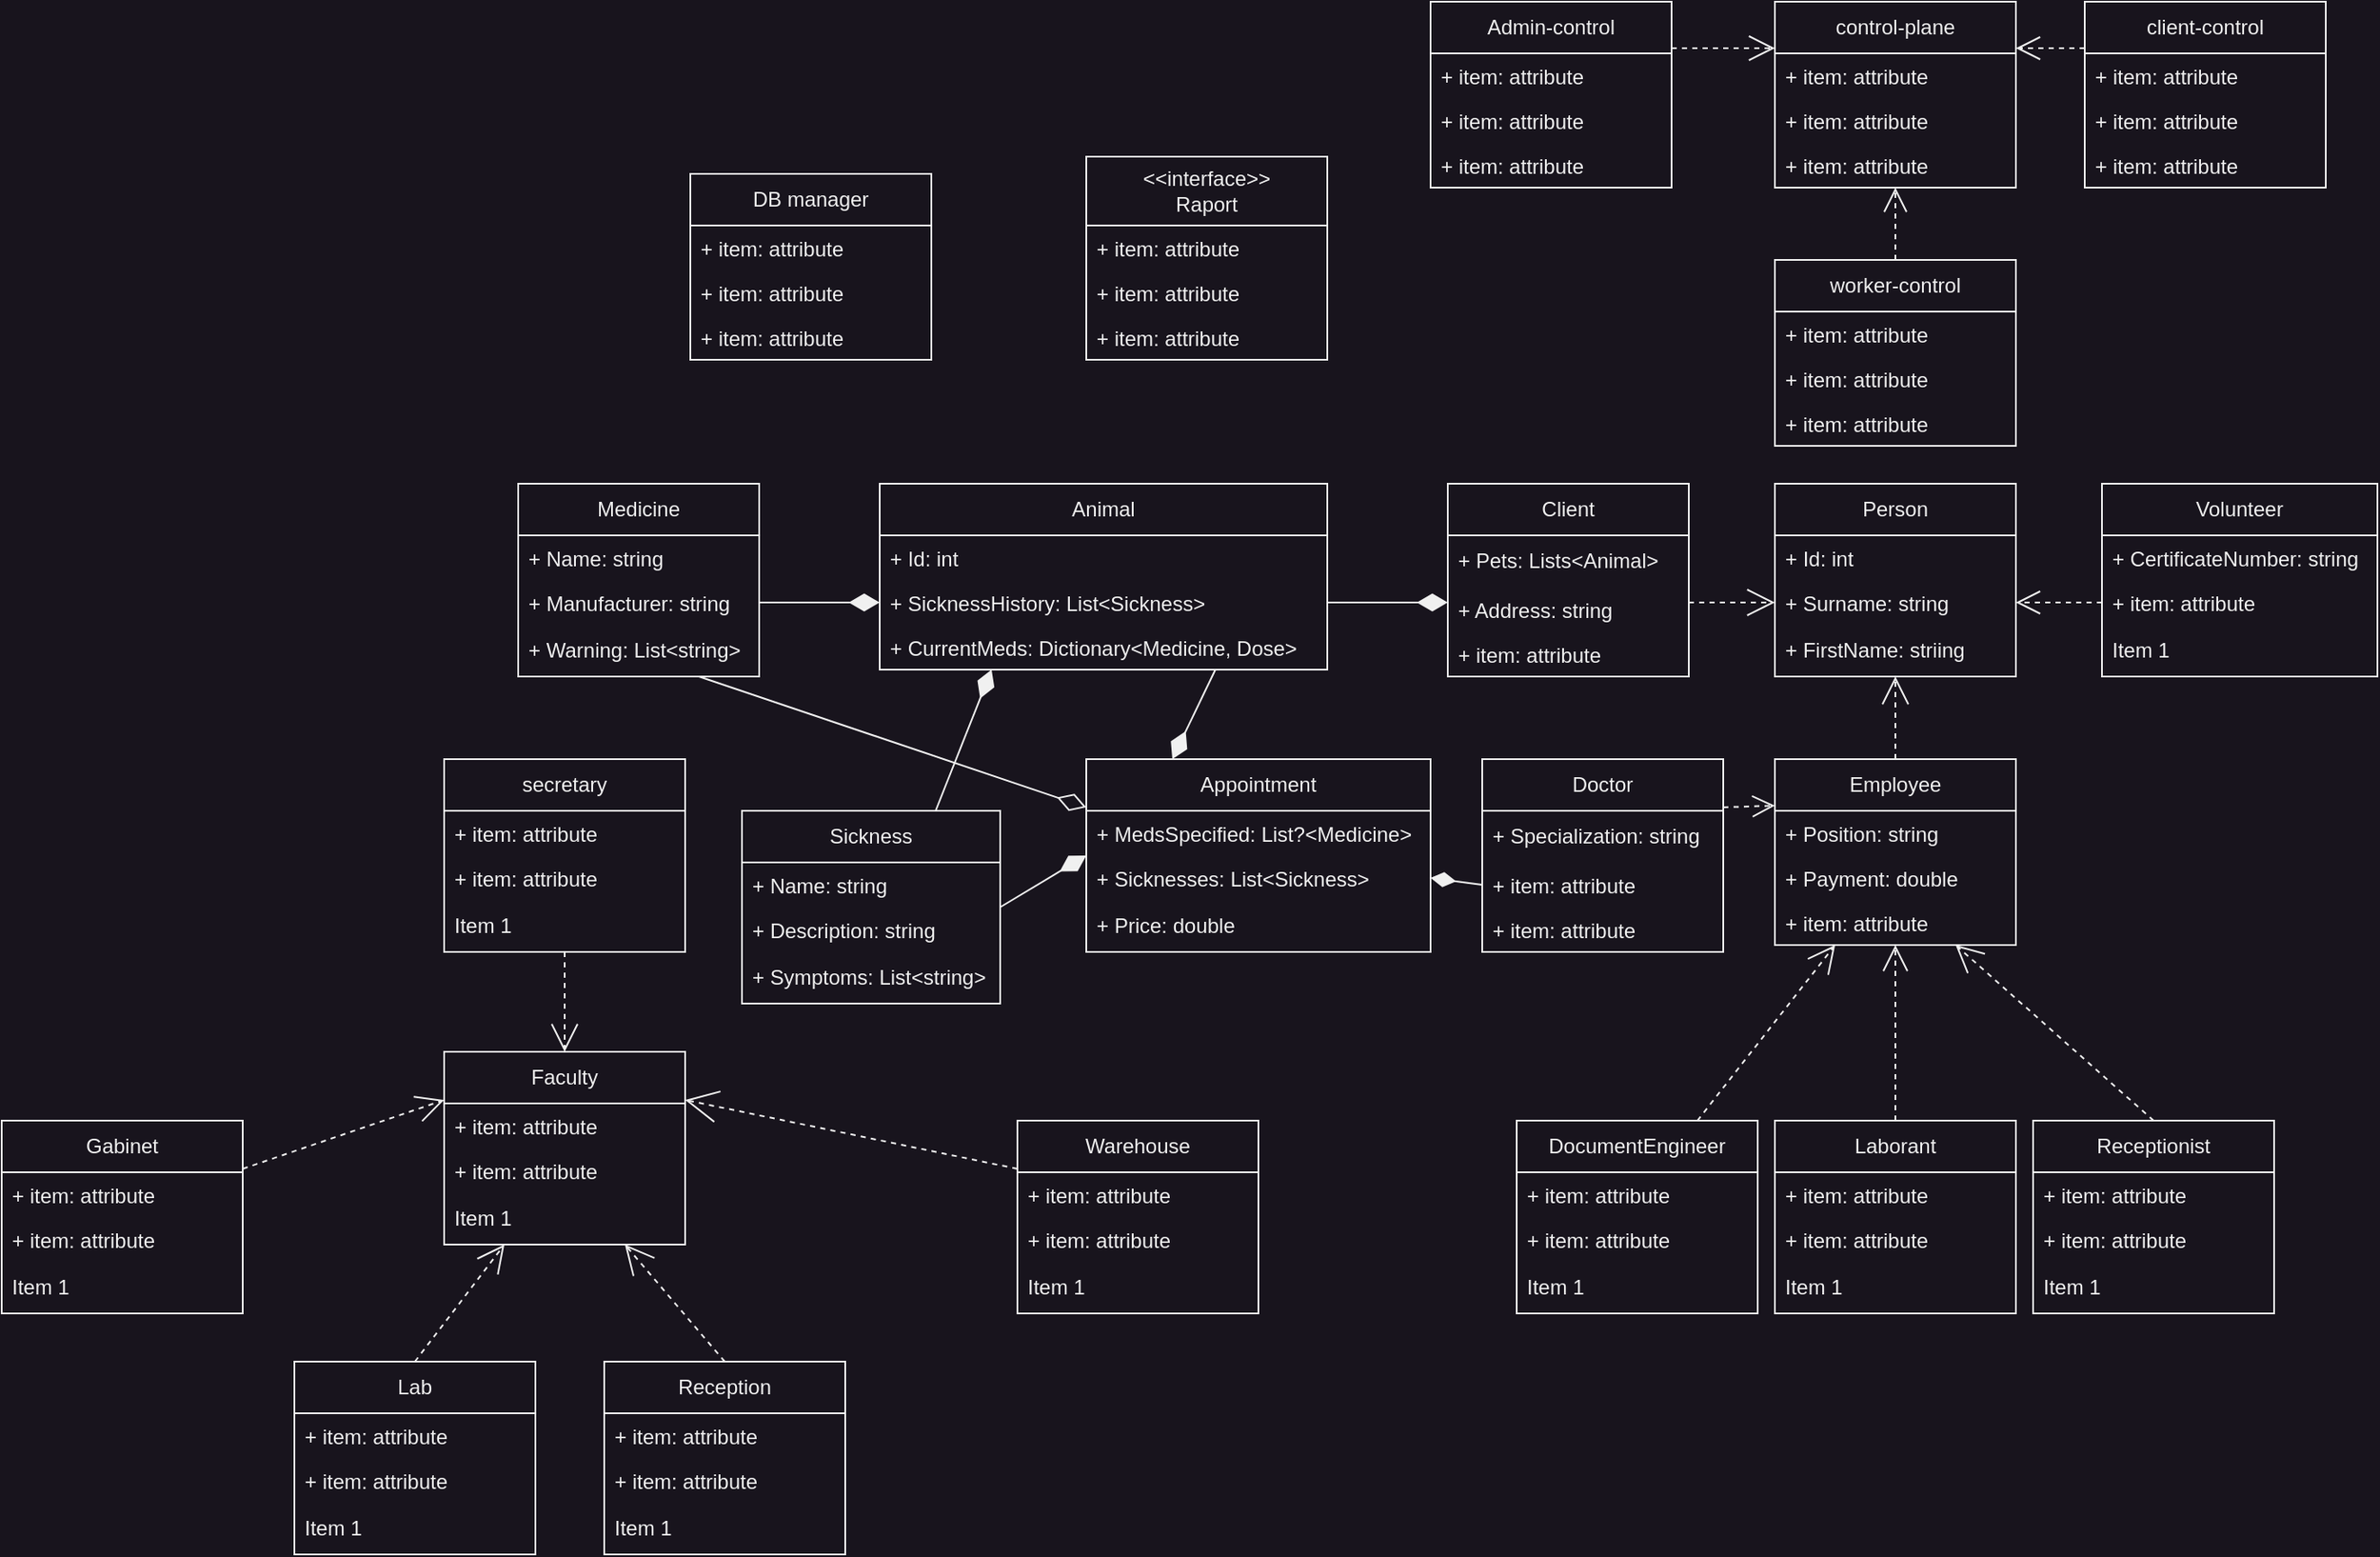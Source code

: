 <mxfile>
    <diagram id="9ccn3wuyRS-646QnJEHr" name="Page-1">
        <mxGraphModel dx="2564" dy="2300" grid="1" gridSize="10" guides="1" tooltips="1" connect="1" arrows="1" fold="1" page="1" pageScale="1" pageWidth="827" pageHeight="1169" background="#18141D" math="0" shadow="0">
            <root>
                <mxCell id="0"/>
                <mxCell id="1" parent="0"/>
                <mxCell id="3" value="Person" style="swimlane;fontStyle=0;childLayout=stackLayout;horizontal=1;startSize=30;horizontalStack=0;resizeParent=1;resizeParentMax=0;resizeLast=0;collapsible=1;marginBottom=0;whiteSpace=wrap;html=1;fillColor=#18141D;strokeColor=#F0F0F0;fontColor=#F0F0F0;labelBackgroundColor=none;" parent="1" vertex="1">
                    <mxGeometry x="290" y="-120" width="140" height="112" as="geometry"/>
                </mxCell>
                <mxCell id="180" value="+ Id: int" style="text;strokeColor=none;fillColor=none;align=left;verticalAlign=top;spacingLeft=4;spacingRight=4;overflow=hidden;rotatable=0;points=[[0,0.5],[1,0.5]];portConstraint=eastwest;labelBackgroundColor=none;fontColor=#F0F0F0;" parent="3" vertex="1">
                    <mxGeometry y="30" width="140" height="26" as="geometry"/>
                </mxCell>
                <mxCell id="181" value="+ Surname: string" style="text;strokeColor=none;fillColor=none;align=left;verticalAlign=top;spacingLeft=4;spacingRight=4;overflow=hidden;rotatable=0;points=[[0,0.5],[1,0.5]];portConstraint=eastwest;fontColor=#F0F0F0;labelBackgroundColor=none;" parent="3" vertex="1">
                    <mxGeometry y="56" width="140" height="26" as="geometry"/>
                </mxCell>
                <mxCell id="4" value="+ FirstName: striing" style="text;strokeColor=none;fillColor=none;align=left;verticalAlign=middle;spacingLeft=4;spacingRight=4;overflow=hidden;points=[[0,0.5],[1,0.5]];portConstraint=eastwest;rotatable=0;whiteSpace=wrap;html=1;fontColor=#F0F0F0;labelBackgroundColor=none;" parent="3" vertex="1">
                    <mxGeometry y="82" width="140" height="30" as="geometry"/>
                </mxCell>
                <mxCell id="7" value="Client" style="swimlane;fontStyle=0;childLayout=stackLayout;horizontal=1;startSize=30;horizontalStack=0;resizeParent=1;resizeParentMax=0;resizeLast=0;collapsible=1;marginBottom=0;whiteSpace=wrap;html=1;fillColor=#18141D;strokeColor=#F0F0F0;fontColor=#F0F0F0;labelBackgroundColor=none;" parent="1" vertex="1">
                    <mxGeometry x="100" y="-120" width="140" height="112" as="geometry"/>
                </mxCell>
                <mxCell id="8" value="+ Pets: Lists&amp;lt;Animal&amp;gt;" style="text;strokeColor=none;fillColor=none;align=left;verticalAlign=middle;spacingLeft=4;spacingRight=4;overflow=hidden;points=[[0,0.5],[1,0.5]];portConstraint=eastwest;rotatable=0;whiteSpace=wrap;html=1;fontColor=#F0F0F0;labelBackgroundColor=none;" parent="7" vertex="1">
                    <mxGeometry y="30" width="140" height="30" as="geometry"/>
                </mxCell>
                <mxCell id="129" value="+ Address: string" style="text;strokeColor=none;fillColor=none;align=left;verticalAlign=top;spacingLeft=4;spacingRight=4;overflow=hidden;rotatable=0;points=[[0,0.5],[1,0.5]];portConstraint=eastwest;fontColor=#F0F0F0;labelBackgroundColor=none;" parent="7" vertex="1">
                    <mxGeometry y="60" width="140" height="26" as="geometry"/>
                </mxCell>
                <mxCell id="185" value="+ item: attribute" style="text;strokeColor=none;fillColor=none;align=left;verticalAlign=top;spacingLeft=4;spacingRight=4;overflow=hidden;rotatable=0;points=[[0,0.5],[1,0.5]];portConstraint=eastwest;labelBackgroundColor=none;fontColor=#F0F0F0;" vertex="1" parent="7">
                    <mxGeometry y="86" width="140" height="26" as="geometry"/>
                </mxCell>
                <mxCell id="11" value="" style="endArrow=open;html=1;exitX=1;exitY=0.5;exitDx=0;exitDy=0;endFill=0;dashed=1;entryX=0;entryY=0.5;entryDx=0;entryDy=0;fillColor=#18141D;strokeColor=#F0F0F0;fontColor=#F0F0F0;labelBackgroundColor=none;endSize=14;" parent="1" target="181" edge="1">
                    <mxGeometry width="50" height="50" relative="1" as="geometry">
                        <mxPoint x="240" y="-51" as="sourcePoint"/>
                        <mxPoint x="290" y="100" as="targetPoint"/>
                    </mxGeometry>
                </mxCell>
                <mxCell id="12" value="Employee" style="swimlane;fontStyle=0;childLayout=stackLayout;horizontal=1;startSize=30;horizontalStack=0;resizeParent=1;resizeParentMax=0;resizeLast=0;collapsible=1;marginBottom=0;whiteSpace=wrap;html=1;fillColor=#18141D;strokeColor=#F0F0F0;fontColor=#F0F0F0;labelBackgroundColor=none;" parent="1" vertex="1">
                    <mxGeometry x="290" y="40" width="140" height="108" as="geometry"/>
                </mxCell>
                <mxCell id="133" value="+ Position: string" style="text;strokeColor=none;fillColor=none;align=left;verticalAlign=top;spacingLeft=4;spacingRight=4;overflow=hidden;rotatable=0;points=[[0,0.5],[1,0.5]];portConstraint=eastwest;fontColor=#F0F0F0;labelBackgroundColor=none;" parent="12" vertex="1">
                    <mxGeometry y="30" width="140" height="26" as="geometry"/>
                </mxCell>
                <mxCell id="134" value="+ Payment: double" style="text;strokeColor=none;fillColor=none;align=left;verticalAlign=top;spacingLeft=4;spacingRight=4;overflow=hidden;rotatable=0;points=[[0,0.5],[1,0.5]];portConstraint=eastwest;fontColor=#F0F0F0;labelBackgroundColor=none;" parent="12" vertex="1">
                    <mxGeometry y="56" width="140" height="26" as="geometry"/>
                </mxCell>
                <mxCell id="186" value="+ item: attribute" style="text;strokeColor=none;fillColor=none;align=left;verticalAlign=top;spacingLeft=4;spacingRight=4;overflow=hidden;rotatable=0;points=[[0,0.5],[1,0.5]];portConstraint=eastwest;labelBackgroundColor=none;fontColor=#F0F0F0;" vertex="1" parent="12">
                    <mxGeometry y="82" width="140" height="26" as="geometry"/>
                </mxCell>
                <mxCell id="16" value="" style="endArrow=open;html=1;exitX=0.5;exitY=0;exitDx=0;exitDy=0;endFill=0;dashed=1;entryX=0.5;entryY=1;entryDx=0;entryDy=0;fillColor=#18141D;strokeColor=#F0F0F0;fontColor=#F0F0F0;labelBackgroundColor=none;endSize=14;" parent="1" source="12" target="3" edge="1">
                    <mxGeometry width="50" height="50" relative="1" as="geometry">
                        <mxPoint x="300.0" y="240" as="sourcePoint"/>
                        <mxPoint x="300.7" y="122.52" as="targetPoint"/>
                    </mxGeometry>
                </mxCell>
                <mxCell id="17" value="Volunteer" style="swimlane;fontStyle=0;childLayout=stackLayout;horizontal=1;startSize=30;horizontalStack=0;resizeParent=1;resizeParentMax=0;resizeLast=0;collapsible=1;marginBottom=0;whiteSpace=wrap;html=1;fillColor=#18141D;strokeColor=#F0F0F0;fontColor=#F0F0F0;labelBackgroundColor=none;" parent="1" vertex="1">
                    <mxGeometry x="480" y="-120" width="160" height="112" as="geometry"/>
                </mxCell>
                <mxCell id="132" value="+ CertificateNumber: string" style="text;strokeColor=none;fillColor=none;align=left;verticalAlign=top;spacingLeft=4;spacingRight=4;overflow=hidden;rotatable=0;points=[[0,0.5],[1,0.5]];portConstraint=eastwest;fontColor=#F0F0F0;labelBackgroundColor=none;" parent="17" vertex="1">
                    <mxGeometry y="30" width="160" height="26" as="geometry"/>
                </mxCell>
                <mxCell id="131" value="+ item: attribute" style="text;strokeColor=none;fillColor=none;align=left;verticalAlign=top;spacingLeft=4;spacingRight=4;overflow=hidden;rotatable=0;points=[[0,0.5],[1,0.5]];portConstraint=eastwest;fontColor=#F0F0F0;labelBackgroundColor=none;" parent="17" vertex="1">
                    <mxGeometry y="56" width="160" height="26" as="geometry"/>
                </mxCell>
                <mxCell id="18" value="Item 1" style="text;strokeColor=none;fillColor=none;align=left;verticalAlign=middle;spacingLeft=4;spacingRight=4;overflow=hidden;points=[[0,0.5],[1,0.5]];portConstraint=eastwest;rotatable=0;whiteSpace=wrap;html=1;fontColor=#F0F0F0;labelBackgroundColor=none;" parent="17" vertex="1">
                    <mxGeometry y="82" width="160" height="30" as="geometry"/>
                </mxCell>
                <mxCell id="21" value="" style="endArrow=open;html=1;exitX=0;exitY=0.5;exitDx=0;exitDy=0;endFill=0;dashed=1;entryX=1;entryY=0.5;entryDx=0;entryDy=0;fillColor=#18141D;strokeColor=#F0F0F0;fontColor=#F0F0F0;labelBackgroundColor=none;endSize=12;" parent="1" source="131" target="181" edge="1">
                    <mxGeometry width="50" height="50" relative="1" as="geometry">
                        <mxPoint x="520" y="240" as="sourcePoint"/>
                        <mxPoint x="434.66" y="122.52" as="targetPoint"/>
                    </mxGeometry>
                </mxCell>
                <mxCell id="26" style="edgeStyle=none;html=1;exitX=1;exitY=0.25;exitDx=0;exitDy=0;entryX=0;entryY=0.25;entryDx=0;entryDy=0;dashed=1;endArrow=open;endFill=0;fillColor=#18141D;strokeColor=#F0F0F0;fontColor=#F0F0F0;labelBackgroundColor=none;endSize=11;" parent="1" source="22" target="12" edge="1">
                    <mxGeometry relative="1" as="geometry"/>
                </mxCell>
                <mxCell id="22" value="Doctor" style="swimlane;fontStyle=0;childLayout=stackLayout;horizontal=1;startSize=30;horizontalStack=0;resizeParent=1;resizeParentMax=0;resizeLast=0;collapsible=1;marginBottom=0;whiteSpace=wrap;html=1;fillColor=#18141D;strokeColor=#F0F0F0;fontColor=#F0F0F0;labelBackgroundColor=none;" parent="1" vertex="1">
                    <mxGeometry x="120" y="40" width="140" height="112" as="geometry"/>
                </mxCell>
                <mxCell id="23" value="+ Specialization: string" style="text;strokeColor=none;fillColor=none;align=left;verticalAlign=middle;spacingLeft=4;spacingRight=4;overflow=hidden;points=[[0,0.5],[1,0.5]];portConstraint=eastwest;rotatable=0;whiteSpace=wrap;html=1;fontColor=#F0F0F0;labelBackgroundColor=none;" parent="22" vertex="1">
                    <mxGeometry y="30" width="140" height="30" as="geometry"/>
                </mxCell>
                <mxCell id="141" value="+ item: attribute" style="text;strokeColor=none;fillColor=none;align=left;verticalAlign=top;spacingLeft=4;spacingRight=4;overflow=hidden;rotatable=0;points=[[0,0.5],[1,0.5]];portConstraint=eastwest;fontColor=#F0F0F0;labelBackgroundColor=none;" parent="22" vertex="1">
                    <mxGeometry y="60" width="140" height="26" as="geometry"/>
                </mxCell>
                <mxCell id="142" value="+ item: attribute" style="text;strokeColor=none;fillColor=none;align=left;verticalAlign=top;spacingLeft=4;spacingRight=4;overflow=hidden;rotatable=0;points=[[0,0.5],[1,0.5]];portConstraint=eastwest;fontColor=#F0F0F0;labelBackgroundColor=none;" parent="22" vertex="1">
                    <mxGeometry y="86" width="140" height="26" as="geometry"/>
                </mxCell>
                <mxCell id="31" style="edgeStyle=none;html=1;exitX=0.75;exitY=0;exitDx=0;exitDy=0;dashed=1;endArrow=open;endFill=0;entryX=0.25;entryY=1;entryDx=0;entryDy=0;fillColor=#18141D;strokeColor=#F0F0F0;fontColor=#F0F0F0;labelBackgroundColor=none;endSize=14;" parent="1" source="27" target="12" edge="1">
                    <mxGeometry relative="1" as="geometry">
                        <mxPoint x="320" y="120" as="targetPoint"/>
                    </mxGeometry>
                </mxCell>
                <mxCell id="27" value="DocumentEngineer" style="swimlane;fontStyle=0;childLayout=stackLayout;horizontal=1;startSize=30;horizontalStack=0;resizeParent=1;resizeParentMax=0;resizeLast=0;collapsible=1;marginBottom=0;whiteSpace=wrap;html=1;fillColor=#18141D;strokeColor=#F0F0F0;fontColor=#F0F0F0;labelBackgroundColor=none;" parent="1" vertex="1">
                    <mxGeometry x="140" y="250" width="140" height="112" as="geometry"/>
                </mxCell>
                <mxCell id="139" value="+ item: attribute" style="text;strokeColor=none;fillColor=none;align=left;verticalAlign=top;spacingLeft=4;spacingRight=4;overflow=hidden;rotatable=0;points=[[0,0.5],[1,0.5]];portConstraint=eastwest;fontColor=#F0F0F0;labelBackgroundColor=none;" parent="27" vertex="1">
                    <mxGeometry y="30" width="140" height="26" as="geometry"/>
                </mxCell>
                <mxCell id="140" value="+ item: attribute" style="text;strokeColor=none;fillColor=none;align=left;verticalAlign=top;spacingLeft=4;spacingRight=4;overflow=hidden;rotatable=0;points=[[0,0.5],[1,0.5]];portConstraint=eastwest;fontColor=#F0F0F0;labelBackgroundColor=none;" parent="27" vertex="1">
                    <mxGeometry y="56" width="140" height="26" as="geometry"/>
                </mxCell>
                <mxCell id="28" value="Item 1" style="text;strokeColor=none;fillColor=none;align=left;verticalAlign=middle;spacingLeft=4;spacingRight=4;overflow=hidden;points=[[0,0.5],[1,0.5]];portConstraint=eastwest;rotatable=0;whiteSpace=wrap;html=1;fontColor=#F0F0F0;labelBackgroundColor=none;" parent="27" vertex="1">
                    <mxGeometry y="82" width="140" height="30" as="geometry"/>
                </mxCell>
                <mxCell id="36" style="edgeStyle=none;html=1;exitX=0.5;exitY=0;exitDx=0;exitDy=0;entryX=0.75;entryY=1;entryDx=0;entryDy=0;dashed=1;endArrow=open;endFill=0;fillColor=#18141D;strokeColor=#F0F0F0;fontColor=#F0F0F0;labelBackgroundColor=none;endSize=14;" parent="1" source="32" target="12" edge="1">
                    <mxGeometry relative="1" as="geometry"/>
                </mxCell>
                <mxCell id="32" value="Receptionist" style="swimlane;fontStyle=0;childLayout=stackLayout;horizontal=1;startSize=30;horizontalStack=0;resizeParent=1;resizeParentMax=0;resizeLast=0;collapsible=1;marginBottom=0;whiteSpace=wrap;html=1;fillColor=#18141D;strokeColor=#F0F0F0;fontColor=#F0F0F0;labelBackgroundColor=none;" parent="1" vertex="1">
                    <mxGeometry x="440" y="250" width="140" height="112" as="geometry"/>
                </mxCell>
                <mxCell id="135" value="+ item: attribute" style="text;strokeColor=none;fillColor=none;align=left;verticalAlign=top;spacingLeft=4;spacingRight=4;overflow=hidden;rotatable=0;points=[[0,0.5],[1,0.5]];portConstraint=eastwest;fontColor=#F0F0F0;labelBackgroundColor=none;" parent="32" vertex="1">
                    <mxGeometry y="30" width="140" height="26" as="geometry"/>
                </mxCell>
                <mxCell id="136" value="+ item: attribute" style="text;strokeColor=none;fillColor=none;align=left;verticalAlign=top;spacingLeft=4;spacingRight=4;overflow=hidden;rotatable=0;points=[[0,0.5],[1,0.5]];portConstraint=eastwest;fontColor=#F0F0F0;labelBackgroundColor=none;" parent="32" vertex="1">
                    <mxGeometry y="56" width="140" height="26" as="geometry"/>
                </mxCell>
                <mxCell id="33" value="Item 1" style="text;strokeColor=none;fillColor=none;align=left;verticalAlign=middle;spacingLeft=4;spacingRight=4;overflow=hidden;points=[[0,0.5],[1,0.5]];portConstraint=eastwest;rotatable=0;whiteSpace=wrap;html=1;fontColor=#F0F0F0;labelBackgroundColor=none;" parent="32" vertex="1">
                    <mxGeometry y="82" width="140" height="30" as="geometry"/>
                </mxCell>
                <mxCell id="37" value="Laborant" style="swimlane;fontStyle=0;childLayout=stackLayout;horizontal=1;startSize=30;horizontalStack=0;resizeParent=1;resizeParentMax=0;resizeLast=0;collapsible=1;marginBottom=0;whiteSpace=wrap;html=1;fillColor=#18141D;strokeColor=#F0F0F0;fontColor=#F0F0F0;labelBackgroundColor=none;" parent="1" vertex="1">
                    <mxGeometry x="290" y="250" width="140" height="112" as="geometry"/>
                </mxCell>
                <mxCell id="137" value="+ item: attribute" style="text;strokeColor=none;fillColor=none;align=left;verticalAlign=top;spacingLeft=4;spacingRight=4;overflow=hidden;rotatable=0;points=[[0,0.5],[1,0.5]];portConstraint=eastwest;fontColor=#F0F0F0;labelBackgroundColor=none;" parent="37" vertex="1">
                    <mxGeometry y="30" width="140" height="26" as="geometry"/>
                </mxCell>
                <mxCell id="138" value="+ item: attribute" style="text;strokeColor=none;fillColor=none;align=left;verticalAlign=top;spacingLeft=4;spacingRight=4;overflow=hidden;rotatable=0;points=[[0,0.5],[1,0.5]];portConstraint=eastwest;fontColor=#F0F0F0;labelBackgroundColor=none;" parent="37" vertex="1">
                    <mxGeometry y="56" width="140" height="26" as="geometry"/>
                </mxCell>
                <mxCell id="38" value="Item 1" style="text;strokeColor=none;fillColor=none;align=left;verticalAlign=middle;spacingLeft=4;spacingRight=4;overflow=hidden;points=[[0,0.5],[1,0.5]];portConstraint=eastwest;rotatable=0;whiteSpace=wrap;html=1;fontColor=#F0F0F0;labelBackgroundColor=none;" parent="37" vertex="1">
                    <mxGeometry y="82" width="140" height="30" as="geometry"/>
                </mxCell>
                <mxCell id="42" value="Faculty" style="swimlane;fontStyle=0;childLayout=stackLayout;horizontal=1;startSize=30;horizontalStack=0;resizeParent=1;resizeParentMax=0;resizeLast=0;collapsible=1;marginBottom=0;whiteSpace=wrap;html=1;fillColor=#18141D;strokeColor=#F0F0F0;fontColor=#F0F0F0;labelBackgroundColor=none;" parent="1" vertex="1">
                    <mxGeometry x="-483" y="210" width="140" height="112" as="geometry"/>
                </mxCell>
                <mxCell id="152" value="+ item: attribute" style="text;strokeColor=none;fillColor=none;align=left;verticalAlign=top;spacingLeft=4;spacingRight=4;overflow=hidden;rotatable=0;points=[[0,0.5],[1,0.5]];portConstraint=eastwest;fontColor=#F0F0F0;labelBackgroundColor=none;" parent="42" vertex="1">
                    <mxGeometry y="30" width="140" height="26" as="geometry"/>
                </mxCell>
                <mxCell id="151" value="+ item: attribute" style="text;strokeColor=none;fillColor=none;align=left;verticalAlign=top;spacingLeft=4;spacingRight=4;overflow=hidden;rotatable=0;points=[[0,0.5],[1,0.5]];portConstraint=eastwest;fontColor=#F0F0F0;labelBackgroundColor=none;" parent="42" vertex="1">
                    <mxGeometry y="56" width="140" height="26" as="geometry"/>
                </mxCell>
                <mxCell id="43" value="Item 1" style="text;strokeColor=none;fillColor=none;align=left;verticalAlign=middle;spacingLeft=4;spacingRight=4;overflow=hidden;points=[[0,0.5],[1,0.5]];portConstraint=eastwest;rotatable=0;whiteSpace=wrap;html=1;fontColor=#F0F0F0;labelBackgroundColor=none;" parent="42" vertex="1">
                    <mxGeometry y="82" width="140" height="30" as="geometry"/>
                </mxCell>
                <mxCell id="50" style="edgeStyle=none;html=1;dashed=1;endArrow=open;endFill=0;exitX=0.5;exitY=1;exitDx=0;exitDy=0;fillColor=#18141D;strokeColor=#F0F0F0;fontColor=#F0F0F0;labelBackgroundColor=none;endSize=14;entryX=0.5;entryY=0;entryDx=0;entryDy=0;" parent="1" source="46" target="42" edge="1">
                    <mxGeometry relative="1" as="geometry">
                        <mxPoint x="-440" y="180" as="sourcePoint"/>
                        <mxPoint x="-500" y="190" as="targetPoint"/>
                    </mxGeometry>
                </mxCell>
                <mxCell id="46" value="secretary" style="swimlane;fontStyle=0;childLayout=stackLayout;horizontal=1;startSize=30;horizontalStack=0;resizeParent=1;resizeParentMax=0;resizeLast=0;collapsible=1;marginBottom=0;whiteSpace=wrap;html=1;fillColor=#18141D;strokeColor=#F0F0F0;fontColor=#F0F0F0;labelBackgroundColor=none;" parent="1" vertex="1">
                    <mxGeometry x="-483" y="40" width="140" height="112" as="geometry"/>
                </mxCell>
                <mxCell id="149" value="+ item: attribute" style="text;strokeColor=none;fillColor=none;align=left;verticalAlign=top;spacingLeft=4;spacingRight=4;overflow=hidden;rotatable=0;points=[[0,0.5],[1,0.5]];portConstraint=eastwest;fontColor=#F0F0F0;labelBackgroundColor=none;" parent="46" vertex="1">
                    <mxGeometry y="30" width="140" height="26" as="geometry"/>
                </mxCell>
                <mxCell id="150" value="+ item: attribute" style="text;strokeColor=none;fillColor=none;align=left;verticalAlign=top;spacingLeft=4;spacingRight=4;overflow=hidden;rotatable=0;points=[[0,0.5],[1,0.5]];portConstraint=eastwest;fontColor=#F0F0F0;labelBackgroundColor=none;" parent="46" vertex="1">
                    <mxGeometry y="56" width="140" height="26" as="geometry"/>
                </mxCell>
                <mxCell id="47" value="Item 1" style="text;strokeColor=none;fillColor=none;align=left;verticalAlign=middle;spacingLeft=4;spacingRight=4;overflow=hidden;points=[[0,0.5],[1,0.5]];portConstraint=eastwest;rotatable=0;whiteSpace=wrap;html=1;fontColor=#F0F0F0;labelBackgroundColor=none;" parent="46" vertex="1">
                    <mxGeometry y="82" width="140" height="30" as="geometry"/>
                </mxCell>
                <mxCell id="55" style="edgeStyle=none;html=1;exitX=0.5;exitY=0;exitDx=0;exitDy=0;dashed=1;endArrow=open;endFill=0;entryX=0.75;entryY=1;entryDx=0;entryDy=0;fillColor=#18141D;strokeColor=#F0F0F0;fontColor=#F0F0F0;labelBackgroundColor=none;endSize=15;" parent="1" source="51" target="42" edge="1">
                    <mxGeometry relative="1" as="geometry"/>
                </mxCell>
                <mxCell id="51" value="Reception" style="swimlane;fontStyle=0;childLayout=stackLayout;horizontal=1;startSize=30;horizontalStack=0;resizeParent=1;resizeParentMax=0;resizeLast=0;collapsible=1;marginBottom=0;whiteSpace=wrap;html=1;fillColor=#18141D;strokeColor=#F0F0F0;fontColor=#F0F0F0;labelBackgroundColor=none;" parent="1" vertex="1">
                    <mxGeometry x="-390" y="390" width="140" height="112" as="geometry"/>
                </mxCell>
                <mxCell id="157" value="+ item: attribute" style="text;strokeColor=none;fillColor=none;align=left;verticalAlign=top;spacingLeft=4;spacingRight=4;overflow=hidden;rotatable=0;points=[[0,0.5],[1,0.5]];portConstraint=eastwest;fontColor=#F0F0F0;labelBackgroundColor=none;" parent="51" vertex="1">
                    <mxGeometry y="30" width="140" height="26" as="geometry"/>
                </mxCell>
                <mxCell id="156" value="+ item: attribute" style="text;strokeColor=none;fillColor=none;align=left;verticalAlign=top;spacingLeft=4;spacingRight=4;overflow=hidden;rotatable=0;points=[[0,0.5],[1,0.5]];portConstraint=eastwest;fontColor=#F0F0F0;labelBackgroundColor=none;" parent="51" vertex="1">
                    <mxGeometry y="56" width="140" height="26" as="geometry"/>
                </mxCell>
                <mxCell id="52" value="Item 1" style="text;strokeColor=none;fillColor=none;align=left;verticalAlign=middle;spacingLeft=4;spacingRight=4;overflow=hidden;points=[[0,0.5],[1,0.5]];portConstraint=eastwest;rotatable=0;whiteSpace=wrap;html=1;fontColor=#F0F0F0;labelBackgroundColor=none;" parent="51" vertex="1">
                    <mxGeometry y="82" width="140" height="30" as="geometry"/>
                </mxCell>
                <mxCell id="60" style="edgeStyle=none;html=1;exitX=0.5;exitY=0;exitDx=0;exitDy=0;entryX=0.25;entryY=1;entryDx=0;entryDy=0;dashed=1;endArrow=open;endFill=0;fillColor=#18141D;strokeColor=#F0F0F0;fontColor=#F0F0F0;labelBackgroundColor=none;endSize=14;" parent="1" source="56" target="42" edge="1">
                    <mxGeometry relative="1" as="geometry"/>
                </mxCell>
                <mxCell id="56" value="Lab" style="swimlane;fontStyle=0;childLayout=stackLayout;horizontal=1;startSize=30;horizontalStack=0;resizeParent=1;resizeParentMax=0;resizeLast=0;collapsible=1;marginBottom=0;whiteSpace=wrap;html=1;fillColor=#18141D;strokeColor=#F0F0F0;fontColor=#F0F0F0;labelBackgroundColor=none;" parent="1" vertex="1">
                    <mxGeometry x="-570" y="390" width="140" height="112" as="geometry"/>
                </mxCell>
                <mxCell id="158" value="+ item: attribute" style="text;strokeColor=none;fillColor=none;align=left;verticalAlign=top;spacingLeft=4;spacingRight=4;overflow=hidden;rotatable=0;points=[[0,0.5],[1,0.5]];portConstraint=eastwest;fontColor=#F0F0F0;labelBackgroundColor=none;" parent="56" vertex="1">
                    <mxGeometry y="30" width="140" height="26" as="geometry"/>
                </mxCell>
                <mxCell id="159" value="+ item: attribute" style="text;strokeColor=none;fillColor=none;align=left;verticalAlign=top;spacingLeft=4;spacingRight=4;overflow=hidden;rotatable=0;points=[[0,0.5],[1,0.5]];portConstraint=eastwest;fontColor=#F0F0F0;labelBackgroundColor=none;" parent="56" vertex="1">
                    <mxGeometry y="56" width="140" height="26" as="geometry"/>
                </mxCell>
                <mxCell id="57" value="Item 1" style="text;strokeColor=none;fillColor=none;align=left;verticalAlign=middle;spacingLeft=4;spacingRight=4;overflow=hidden;points=[[0,0.5],[1,0.5]];portConstraint=eastwest;rotatable=0;whiteSpace=wrap;html=1;fontColor=#F0F0F0;labelBackgroundColor=none;" parent="56" vertex="1">
                    <mxGeometry y="82" width="140" height="30" as="geometry"/>
                </mxCell>
                <mxCell id="65" style="edgeStyle=none;html=1;exitX=0;exitY=0.25;exitDx=0;exitDy=0;entryX=1;entryY=0.25;entryDx=0;entryDy=0;dashed=1;endArrow=open;endFill=0;fillColor=#18141D;strokeColor=#F0F0F0;fontColor=#F0F0F0;labelBackgroundColor=none;endSize=17;" parent="1" source="61" target="42" edge="1">
                    <mxGeometry relative="1" as="geometry"/>
                </mxCell>
                <mxCell id="61" value="Warehouse" style="swimlane;fontStyle=0;childLayout=stackLayout;horizontal=1;startSize=30;horizontalStack=0;resizeParent=1;resizeParentMax=0;resizeLast=0;collapsible=1;marginBottom=0;whiteSpace=wrap;html=1;fillColor=#18141D;strokeColor=#F0F0F0;fontColor=#F0F0F0;labelBackgroundColor=none;" parent="1" vertex="1">
                    <mxGeometry x="-150" y="250" width="140" height="112" as="geometry"/>
                </mxCell>
                <mxCell id="147" value="+ item: attribute" style="text;strokeColor=none;fillColor=none;align=left;verticalAlign=top;spacingLeft=4;spacingRight=4;overflow=hidden;rotatable=0;points=[[0,0.5],[1,0.5]];portConstraint=eastwest;fontColor=#F0F0F0;labelBackgroundColor=none;" parent="61" vertex="1">
                    <mxGeometry y="30" width="140" height="26" as="geometry"/>
                </mxCell>
                <mxCell id="148" value="+ item: attribute" style="text;strokeColor=none;fillColor=none;align=left;verticalAlign=top;spacingLeft=4;spacingRight=4;overflow=hidden;rotatable=0;points=[[0,0.5],[1,0.5]];portConstraint=eastwest;fontColor=#F0F0F0;labelBackgroundColor=none;" parent="61" vertex="1">
                    <mxGeometry y="56" width="140" height="26" as="geometry"/>
                </mxCell>
                <mxCell id="62" value="Item 1" style="text;strokeColor=none;fillColor=none;align=left;verticalAlign=middle;spacingLeft=4;spacingRight=4;overflow=hidden;points=[[0,0.5],[1,0.5]];portConstraint=eastwest;rotatable=0;whiteSpace=wrap;html=1;fontColor=#F0F0F0;labelBackgroundColor=none;" parent="61" vertex="1">
                    <mxGeometry y="82" width="140" height="30" as="geometry"/>
                </mxCell>
                <mxCell id="70" style="edgeStyle=none;html=1;exitX=1;exitY=0.25;exitDx=0;exitDy=0;dashed=1;endArrow=open;endFill=0;entryX=0;entryY=0.25;entryDx=0;entryDy=0;fillColor=#18141D;strokeColor=#F0F0F0;fontColor=#F0F0F0;labelBackgroundColor=none;endSize=14;" parent="1" source="66" target="42" edge="1">
                    <mxGeometry relative="1" as="geometry">
                        <mxPoint x="-480" y="340" as="targetPoint"/>
                    </mxGeometry>
                </mxCell>
                <mxCell id="66" value="Gabinet" style="swimlane;fontStyle=0;childLayout=stackLayout;horizontal=1;startSize=30;horizontalStack=0;resizeParent=1;resizeParentMax=0;resizeLast=0;collapsible=1;marginBottom=0;whiteSpace=wrap;html=1;fillColor=#18141D;strokeColor=#F0F0F0;fontColor=#F0F0F0;labelBackgroundColor=none;" parent="1" vertex="1">
                    <mxGeometry x="-740" y="250" width="140" height="112" as="geometry"/>
                </mxCell>
                <mxCell id="154" value="+ item: attribute" style="text;strokeColor=none;fillColor=none;align=left;verticalAlign=top;spacingLeft=4;spacingRight=4;overflow=hidden;rotatable=0;points=[[0,0.5],[1,0.5]];portConstraint=eastwest;fontColor=#F0F0F0;labelBackgroundColor=none;" parent="66" vertex="1">
                    <mxGeometry y="30" width="140" height="26" as="geometry"/>
                </mxCell>
                <mxCell id="155" value="+ item: attribute" style="text;strokeColor=none;fillColor=none;align=left;verticalAlign=top;spacingLeft=4;spacingRight=4;overflow=hidden;rotatable=0;points=[[0,0.5],[1,0.5]];portConstraint=eastwest;fontColor=#F0F0F0;labelBackgroundColor=none;" parent="66" vertex="1">
                    <mxGeometry y="56" width="140" height="26" as="geometry"/>
                </mxCell>
                <mxCell id="67" value="Item 1" style="text;strokeColor=none;fillColor=none;align=left;verticalAlign=middle;spacingLeft=4;spacingRight=4;overflow=hidden;points=[[0,0.5],[1,0.5]];portConstraint=eastwest;rotatable=0;whiteSpace=wrap;html=1;fontColor=#F0F0F0;labelBackgroundColor=none;" parent="66" vertex="1">
                    <mxGeometry y="82" width="140" height="30" as="geometry"/>
                </mxCell>
                <mxCell id="75" value="&amp;lt;&amp;lt;interface&amp;gt;&amp;gt;&lt;br&gt;Raport" style="swimlane;fontStyle=0;childLayout=stackLayout;horizontal=1;startSize=40;horizontalStack=0;resizeParent=1;resizeParentMax=0;resizeLast=0;collapsible=1;marginBottom=0;whiteSpace=wrap;html=1;fillColor=#18141D;strokeColor=#F0F0F0;fontColor=#F0F0F0;labelBackgroundColor=none;" parent="1" vertex="1">
                    <mxGeometry x="-110" y="-310" width="140" height="118" as="geometry"/>
                </mxCell>
                <mxCell id="164" value="+ item: attribute" style="text;strokeColor=none;fillColor=none;align=left;verticalAlign=top;spacingLeft=4;spacingRight=4;overflow=hidden;rotatable=0;points=[[0,0.5],[1,0.5]];portConstraint=eastwest;fontColor=#F0F0F0;labelBackgroundColor=none;" parent="75" vertex="1">
                    <mxGeometry y="40" width="140" height="26" as="geometry"/>
                </mxCell>
                <mxCell id="165" value="+ item: attribute" style="text;strokeColor=none;fillColor=none;align=left;verticalAlign=top;spacingLeft=4;spacingRight=4;overflow=hidden;rotatable=0;points=[[0,0.5],[1,0.5]];portConstraint=eastwest;fontColor=#F0F0F0;labelBackgroundColor=none;" parent="75" vertex="1">
                    <mxGeometry y="66" width="140" height="26" as="geometry"/>
                </mxCell>
                <mxCell id="163" value="+ item: attribute" style="text;strokeColor=none;fillColor=none;align=left;verticalAlign=top;spacingLeft=4;spacingRight=4;overflow=hidden;rotatable=0;points=[[0,0.5],[1,0.5]];portConstraint=eastwest;fontColor=#F0F0F0;labelBackgroundColor=none;" parent="75" vertex="1">
                    <mxGeometry y="92" width="140" height="26" as="geometry"/>
                </mxCell>
                <mxCell id="89" style="edgeStyle=none;html=1;endArrow=diamondThin;endFill=1;entryX=0.25;entryY=1;entryDx=0;entryDy=0;exitX=0.75;exitY=0;exitDx=0;exitDy=0;fillColor=#18141D;strokeColor=#F0F0F0;fontColor=#F0F0F0;labelBackgroundColor=none;endSize=15;" parent="1" source="79" target="83" edge="1">
                    <mxGeometry relative="1" as="geometry">
                        <mxPoint x="-100.0" y="190" as="targetPoint"/>
                    </mxGeometry>
                </mxCell>
                <mxCell id="120" style="edgeStyle=none;html=1;exitX=1;exitY=0.5;exitDx=0;exitDy=0;entryX=0;entryY=0.5;entryDx=0;entryDy=0;labelBackgroundColor=none;strokeColor=#F0F0F0;fontColor=#F0F0F0;endSize=15;fillColor=#18141D;endArrow=diamondThin;endFill=1;" parent="1" source="79" target="97" edge="1">
                    <mxGeometry relative="1" as="geometry"/>
                </mxCell>
                <mxCell id="79" value="Sickness" style="swimlane;fontStyle=0;childLayout=stackLayout;horizontal=1;startSize=30;horizontalStack=0;resizeParent=1;resizeParentMax=0;resizeLast=0;collapsible=1;marginBottom=0;whiteSpace=wrap;html=1;fillColor=#18141D;strokeColor=#F0F0F0;fontColor=#F0F0F0;labelBackgroundColor=none;" parent="1" vertex="1">
                    <mxGeometry x="-310" y="70" width="150" height="112" as="geometry"/>
                </mxCell>
                <mxCell id="145" value="+ Name: string" style="text;strokeColor=none;fillColor=none;align=left;verticalAlign=top;spacingLeft=4;spacingRight=4;overflow=hidden;rotatable=0;points=[[0,0.5],[1,0.5]];portConstraint=eastwest;fontColor=#F0F0F0;labelBackgroundColor=none;" parent="79" vertex="1">
                    <mxGeometry y="30" width="150" height="26" as="geometry"/>
                </mxCell>
                <mxCell id="146" value="+ Description: string" style="text;strokeColor=none;fillColor=none;align=left;verticalAlign=top;spacingLeft=4;spacingRight=4;overflow=hidden;rotatable=0;points=[[0,0.5],[1,0.5]];portConstraint=eastwest;fontColor=#F0F0F0;labelBackgroundColor=none;" parent="79" vertex="1">
                    <mxGeometry y="56" width="150" height="26" as="geometry"/>
                </mxCell>
                <mxCell id="80" value="+ Symptoms: List&amp;lt;string&amp;gt;" style="text;strokeColor=none;fillColor=none;align=left;verticalAlign=middle;spacingLeft=4;spacingRight=4;overflow=hidden;points=[[0,0.5],[1,0.5]];portConstraint=eastwest;rotatable=0;whiteSpace=wrap;html=1;fontColor=#F0F0F0;labelBackgroundColor=none;" parent="79" vertex="1">
                    <mxGeometry y="82" width="150" height="30" as="geometry"/>
                </mxCell>
                <mxCell id="88" style="edgeStyle=none;html=1;exitX=1;exitY=0.5;exitDx=0;exitDy=0;entryX=0;entryY=0.5;entryDx=0;entryDy=0;endArrow=diamondThin;endFill=1;fillColor=#18141D;strokeColor=#F0F0F0;fontColor=#F0F0F0;labelBackgroundColor=none;endSize=15;" parent="1" source="123" edge="1">
                    <mxGeometry relative="1" as="geometry">
                        <mxPoint x="100" y="-51" as="targetPoint"/>
                    </mxGeometry>
                </mxCell>
                <mxCell id="102" style="edgeStyle=none;html=1;entryX=0.25;entryY=0;entryDx=0;entryDy=0;endArrow=diamondThin;endFill=1;exitX=0.75;exitY=1;exitDx=0;exitDy=0;fillColor=#18141D;strokeColor=#F0F0F0;fontColor=#F0F0F0;labelBackgroundColor=none;endSize=15;" parent="1" source="83" target="97" edge="1">
                    <mxGeometry relative="1" as="geometry">
                        <mxPoint y="10" as="sourcePoint"/>
                    </mxGeometry>
                </mxCell>
                <mxCell id="83" value="Animal" style="swimlane;fontStyle=0;childLayout=stackLayout;horizontal=1;startSize=30;horizontalStack=0;resizeParent=1;resizeParentMax=0;resizeLast=0;collapsible=1;marginBottom=0;whiteSpace=wrap;html=1;fillColor=#18141D;strokeColor=#F0F0F0;fontColor=#F0F0F0;labelBackgroundColor=none;" parent="1" vertex="1">
                    <mxGeometry x="-230" y="-120" width="260" height="108" as="geometry"/>
                </mxCell>
                <mxCell id="124" value="+ Id: int" style="text;strokeColor=none;fillColor=none;align=left;verticalAlign=top;spacingLeft=4;spacingRight=4;overflow=hidden;rotatable=0;points=[[0,0.5],[1,0.5]];portConstraint=eastwest;labelBackgroundColor=none;fontColor=#F0F0F0;" parent="83" vertex="1">
                    <mxGeometry y="30" width="260" height="26" as="geometry"/>
                </mxCell>
                <mxCell id="123" value="+ SicknessHistory: List&lt;Sickness&gt;" style="text;strokeColor=none;fillColor=none;align=left;verticalAlign=top;spacingLeft=4;spacingRight=4;overflow=hidden;rotatable=0;points=[[0,0.5],[1,0.5]];portConstraint=eastwest;labelBackgroundColor=none;fontColor=#F0F0F0;" parent="83" vertex="1">
                    <mxGeometry y="56" width="260" height="26" as="geometry"/>
                </mxCell>
                <mxCell id="122" value="+ CurrentMeds: Dictionary&lt;Medicine, Dose&gt;" style="text;strokeColor=none;fillColor=none;align=left;verticalAlign=top;spacingLeft=4;spacingRight=4;overflow=hidden;rotatable=0;points=[[0,0.5],[1,0.5]];portConstraint=eastwest;labelBackgroundColor=none;fontColor=#F0F0F0;" parent="83" vertex="1">
                    <mxGeometry y="82" width="260" height="26" as="geometry"/>
                </mxCell>
                <mxCell id="95" style="edgeStyle=none;html=1;exitX=1;exitY=0.5;exitDx=0;exitDy=0;entryX=0;entryY=0.5;entryDx=0;entryDy=0;endArrow=diamondThin;endFill=1;fillColor=#18141D;strokeColor=#F0F0F0;fontColor=#F0F0F0;labelBackgroundColor=none;endSize=15;" parent="1" source="128" target="123" edge="1">
                    <mxGeometry relative="1" as="geometry"/>
                </mxCell>
                <mxCell id="121" style="edgeStyle=none;html=1;exitX=0.75;exitY=1;exitDx=0;exitDy=0;entryX=0;entryY=0.25;entryDx=0;entryDy=0;labelBackgroundColor=none;strokeColor=#F0F0F0;fontColor=#F0F0F0;endArrow=diamondThin;endFill=0;endSize=15;fillColor=#18141D;" parent="1" source="91" target="97" edge="1">
                    <mxGeometry relative="1" as="geometry"/>
                </mxCell>
                <mxCell id="91" value="Medicine" style="swimlane;fontStyle=0;childLayout=stackLayout;horizontal=1;startSize=30;horizontalStack=0;resizeParent=1;resizeParentMax=0;resizeLast=0;collapsible=1;marginBottom=0;whiteSpace=wrap;html=1;fillColor=#18141D;strokeColor=#F0F0F0;fontColor=#F0F0F0;labelBackgroundColor=none;" parent="1" vertex="1">
                    <mxGeometry x="-440" y="-120" width="140" height="112" as="geometry"/>
                </mxCell>
                <mxCell id="127" value="+ Name: string" style="text;strokeColor=none;fillColor=none;align=left;verticalAlign=top;spacingLeft=4;spacingRight=4;overflow=hidden;rotatable=0;points=[[0,0.5],[1,0.5]];portConstraint=eastwest;fontColor=#F0F0F0;labelBackgroundColor=none;" parent="91" vertex="1">
                    <mxGeometry y="30" width="140" height="26" as="geometry"/>
                </mxCell>
                <mxCell id="128" value="+ Manufacturer: string" style="text;strokeColor=none;fillColor=none;align=left;verticalAlign=top;spacingLeft=4;spacingRight=4;overflow=hidden;rotatable=0;points=[[0,0.5],[1,0.5]];portConstraint=eastwest;fontColor=#F0F0F0;labelBackgroundColor=none;" parent="91" vertex="1">
                    <mxGeometry y="56" width="140" height="26" as="geometry"/>
                </mxCell>
                <mxCell id="92" value="+ Warning: List&amp;lt;string&amp;gt;" style="text;strokeColor=none;fillColor=none;align=left;verticalAlign=middle;spacingLeft=4;spacingRight=4;overflow=hidden;points=[[0,0.5],[1,0.5]];portConstraint=eastwest;rotatable=0;whiteSpace=wrap;html=1;fontColor=#F0F0F0;labelBackgroundColor=none;" parent="91" vertex="1">
                    <mxGeometry y="82" width="140" height="30" as="geometry"/>
                </mxCell>
                <mxCell id="97" value="Appointment" style="swimlane;fontStyle=0;childLayout=stackLayout;horizontal=1;startSize=30;horizontalStack=0;resizeParent=1;resizeParentMax=0;resizeLast=0;collapsible=1;marginBottom=0;whiteSpace=wrap;html=1;fillColor=#18141D;strokeColor=#F0F0F0;fontColor=#F0F0F0;labelBackgroundColor=none;" parent="1" vertex="1">
                    <mxGeometry x="-110" y="40" width="200" height="112" as="geometry"/>
                </mxCell>
                <mxCell id="143" value="+ MedsSpecified: List?&lt;Medicine&gt;" style="text;strokeColor=none;fillColor=none;align=left;verticalAlign=top;spacingLeft=4;spacingRight=4;overflow=hidden;rotatable=0;points=[[0,0.5],[1,0.5]];portConstraint=eastwest;fontColor=#F0F0F0;labelBackgroundColor=none;" parent="97" vertex="1">
                    <mxGeometry y="30" width="200" height="26" as="geometry"/>
                </mxCell>
                <mxCell id="144" value="+ Sicknesses: List&lt;Sickness&gt;" style="text;strokeColor=none;fillColor=none;align=left;verticalAlign=top;spacingLeft=4;spacingRight=4;overflow=hidden;rotatable=0;points=[[0,0.5],[1,0.5]];portConstraint=eastwest;fontColor=#F0F0F0;labelBackgroundColor=none;" parent="97" vertex="1">
                    <mxGeometry y="56" width="200" height="26" as="geometry"/>
                </mxCell>
                <mxCell id="98" value="+ Price: double" style="text;strokeColor=none;fillColor=none;align=left;verticalAlign=middle;spacingLeft=4;spacingRight=4;overflow=hidden;points=[[0,0.5],[1,0.5]];portConstraint=eastwest;rotatable=0;whiteSpace=wrap;html=1;fontColor=#F0F0F0;labelBackgroundColor=none;" parent="97" vertex="1">
                    <mxGeometry y="82" width="200" height="30" as="geometry"/>
                </mxCell>
                <mxCell id="101" style="edgeStyle=none;html=1;exitX=0;exitY=0.5;exitDx=0;exitDy=0;entryX=1;entryY=0.5;entryDx=0;entryDy=0;endArrow=diamondThin;endFill=1;fillColor=#18141D;strokeColor=#F0F0F0;fontColor=#F0F0F0;labelBackgroundColor=none;endSize=12;" parent="1" source="141" target="144" edge="1">
                    <mxGeometry relative="1" as="geometry"/>
                </mxCell>
                <mxCell id="103" value="control-plane" style="swimlane;fontStyle=0;childLayout=stackLayout;horizontal=1;startSize=30;horizontalStack=0;resizeParent=1;resizeParentMax=0;resizeLast=0;collapsible=1;marginBottom=0;whiteSpace=wrap;html=1;fillColor=#18141D;strokeColor=#F0F0F0;fontColor=#F0F0F0;labelBackgroundColor=none;" parent="1" vertex="1">
                    <mxGeometry x="290" y="-400" width="140" height="108" as="geometry"/>
                </mxCell>
                <mxCell id="171" value="+ item: attribute" style="text;strokeColor=none;fillColor=none;align=left;verticalAlign=top;spacingLeft=4;spacingRight=4;overflow=hidden;rotatable=0;points=[[0,0.5],[1,0.5]];portConstraint=eastwest;fontColor=#F0F0F0;labelBackgroundColor=none;" parent="103" vertex="1">
                    <mxGeometry y="30" width="140" height="26" as="geometry"/>
                </mxCell>
                <mxCell id="175" value="+ item: attribute" style="text;strokeColor=none;fillColor=none;align=left;verticalAlign=top;spacingLeft=4;spacingRight=4;overflow=hidden;rotatable=0;points=[[0,0.5],[1,0.5]];portConstraint=eastwest;fontColor=#F0F0F0;labelBackgroundColor=none;" parent="103" vertex="1">
                    <mxGeometry y="56" width="140" height="26" as="geometry"/>
                </mxCell>
                <mxCell id="167" value="+ item: attribute" style="text;strokeColor=none;fillColor=none;align=left;verticalAlign=top;spacingLeft=4;spacingRight=4;overflow=hidden;rotatable=0;points=[[0,0.5],[1,0.5]];portConstraint=eastwest;fontColor=#F0F0F0;labelBackgroundColor=none;" parent="103" vertex="1">
                    <mxGeometry y="82" width="140" height="26" as="geometry"/>
                </mxCell>
                <mxCell id="111" style="edgeStyle=none;html=1;exitX=1;exitY=0.25;exitDx=0;exitDy=0;endArrow=open;endFill=0;dashed=1;entryX=0;entryY=0.25;entryDx=0;entryDy=0;fillColor=#18141D;strokeColor=#F0F0F0;fontColor=#F0F0F0;labelBackgroundColor=none;endSize=13;" parent="1" source="107" target="103" edge="1">
                    <mxGeometry relative="1" as="geometry"/>
                </mxCell>
                <mxCell id="107" value="Admin-control" style="swimlane;fontStyle=0;childLayout=stackLayout;horizontal=1;startSize=30;horizontalStack=0;resizeParent=1;resizeParentMax=0;resizeLast=0;collapsible=1;marginBottom=0;whiteSpace=wrap;html=1;fillColor=#18141D;strokeColor=#F0F0F0;fontColor=#F0F0F0;labelBackgroundColor=none;" parent="1" vertex="1">
                    <mxGeometry x="90" y="-400" width="140" height="108" as="geometry"/>
                </mxCell>
                <mxCell id="170" value="+ item: attribute" style="text;strokeColor=none;fillColor=none;align=left;verticalAlign=top;spacingLeft=4;spacingRight=4;overflow=hidden;rotatable=0;points=[[0,0.5],[1,0.5]];portConstraint=eastwest;fontColor=#F0F0F0;labelBackgroundColor=none;" parent="107" vertex="1">
                    <mxGeometry y="30" width="140" height="26" as="geometry"/>
                </mxCell>
                <mxCell id="174" value="+ item: attribute" style="text;strokeColor=none;fillColor=none;align=left;verticalAlign=top;spacingLeft=4;spacingRight=4;overflow=hidden;rotatable=0;points=[[0,0.5],[1,0.5]];portConstraint=eastwest;fontColor=#F0F0F0;labelBackgroundColor=none;" parent="107" vertex="1">
                    <mxGeometry y="56" width="140" height="26" as="geometry"/>
                </mxCell>
                <mxCell id="166" value="+ item: attribute" style="text;strokeColor=none;fillColor=none;align=left;verticalAlign=top;spacingLeft=4;spacingRight=4;overflow=hidden;rotatable=0;points=[[0,0.5],[1,0.5]];portConstraint=eastwest;fontColor=#F0F0F0;labelBackgroundColor=none;" parent="107" vertex="1">
                    <mxGeometry y="82" width="140" height="26" as="geometry"/>
                </mxCell>
                <mxCell id="116" style="edgeStyle=none;html=1;exitX=0.5;exitY=0;exitDx=0;exitDy=0;dashed=1;endArrow=open;endFill=0;entryX=0.5;entryY=1;entryDx=0;entryDy=0;fillColor=#18141D;strokeColor=#F0F0F0;fontColor=#F0F0F0;labelBackgroundColor=none;endSize=12;" parent="1" source="112" target="103" edge="1">
                    <mxGeometry relative="1" as="geometry">
                        <mxPoint x="360" y="-230" as="targetPoint"/>
                    </mxGeometry>
                </mxCell>
                <mxCell id="112" value="worker-control" style="swimlane;fontStyle=0;childLayout=stackLayout;horizontal=1;startSize=30;horizontalStack=0;resizeParent=1;resizeParentMax=0;resizeLast=0;collapsible=1;marginBottom=0;whiteSpace=wrap;html=1;fillColor=#18141D;strokeColor=#F0F0F0;fontColor=#F0F0F0;labelBackgroundColor=none;" parent="1" vertex="1">
                    <mxGeometry x="290" y="-250" width="140" height="108" as="geometry"/>
                </mxCell>
                <mxCell id="173" value="+ item: attribute" style="text;strokeColor=none;fillColor=none;align=left;verticalAlign=top;spacingLeft=4;spacingRight=4;overflow=hidden;rotatable=0;points=[[0,0.5],[1,0.5]];portConstraint=eastwest;fontColor=#F0F0F0;labelBackgroundColor=none;" parent="112" vertex="1">
                    <mxGeometry y="30" width="140" height="26" as="geometry"/>
                </mxCell>
                <mxCell id="177" value="+ item: attribute" style="text;strokeColor=none;fillColor=none;align=left;verticalAlign=top;spacingLeft=4;spacingRight=4;overflow=hidden;rotatable=0;points=[[0,0.5],[1,0.5]];portConstraint=eastwest;fontColor=#F0F0F0;labelBackgroundColor=none;" parent="112" vertex="1">
                    <mxGeometry y="56" width="140" height="26" as="geometry"/>
                </mxCell>
                <mxCell id="169" value="+ item: attribute" style="text;strokeColor=none;fillColor=none;align=left;verticalAlign=top;spacingLeft=4;spacingRight=4;overflow=hidden;rotatable=0;points=[[0,0.5],[1,0.5]];portConstraint=eastwest;fontColor=#F0F0F0;labelBackgroundColor=none;" parent="112" vertex="1">
                    <mxGeometry y="82" width="140" height="26" as="geometry"/>
                </mxCell>
                <mxCell id="117" style="edgeStyle=none;html=1;exitX=0;exitY=0.25;exitDx=0;exitDy=0;entryX=1;entryY=0.25;entryDx=0;entryDy=0;dashed=1;endArrow=open;endFill=0;fillColor=#18141D;strokeColor=#F0F0F0;fontColor=#F0F0F0;labelBackgroundColor=none;endSize=12;" parent="1" source="114" target="103" edge="1">
                    <mxGeometry relative="1" as="geometry"/>
                </mxCell>
                <mxCell id="114" value="client-control" style="swimlane;fontStyle=0;childLayout=stackLayout;horizontal=1;startSize=30;horizontalStack=0;resizeParent=1;resizeParentMax=0;resizeLast=0;collapsible=1;marginBottom=0;whiteSpace=wrap;html=1;fillColor=#18141D;strokeColor=#F0F0F0;fontColor=#F0F0F0;labelBackgroundColor=none;" parent="1" vertex="1">
                    <mxGeometry x="470" y="-400" width="140" height="108" as="geometry"/>
                </mxCell>
                <mxCell id="172" value="+ item: attribute" style="text;strokeColor=none;fillColor=none;align=left;verticalAlign=top;spacingLeft=4;spacingRight=4;overflow=hidden;rotatable=0;points=[[0,0.5],[1,0.5]];portConstraint=eastwest;fontColor=#F0F0F0;labelBackgroundColor=none;" parent="114" vertex="1">
                    <mxGeometry y="30" width="140" height="26" as="geometry"/>
                </mxCell>
                <mxCell id="176" value="+ item: attribute" style="text;strokeColor=none;fillColor=none;align=left;verticalAlign=top;spacingLeft=4;spacingRight=4;overflow=hidden;rotatable=0;points=[[0,0.5],[1,0.5]];portConstraint=eastwest;fontColor=#F0F0F0;labelBackgroundColor=none;" parent="114" vertex="1">
                    <mxGeometry y="56" width="140" height="26" as="geometry"/>
                </mxCell>
                <mxCell id="168" value="+ item: attribute" style="text;strokeColor=none;fillColor=none;align=left;verticalAlign=top;spacingLeft=4;spacingRight=4;overflow=hidden;rotatable=0;points=[[0,0.5],[1,0.5]];portConstraint=eastwest;fontColor=#F0F0F0;labelBackgroundColor=none;" parent="114" vertex="1">
                    <mxGeometry y="82" width="140" height="26" as="geometry"/>
                </mxCell>
                <mxCell id="118" value="DB manager" style="swimlane;fontStyle=0;childLayout=stackLayout;horizontal=1;startSize=30;horizontalStack=0;resizeParent=1;resizeParentMax=0;resizeLast=0;collapsible=1;marginBottom=0;whiteSpace=wrap;html=1;fillColor=#18141D;strokeColor=#F0F0F0;fontColor=#F0F0F0;labelBackgroundColor=none;" parent="1" vertex="1">
                    <mxGeometry x="-340" y="-300" width="140" height="108" as="geometry"/>
                </mxCell>
                <mxCell id="162" value="+ item: attribute" style="text;strokeColor=none;fillColor=none;align=left;verticalAlign=top;spacingLeft=4;spacingRight=4;overflow=hidden;rotatable=0;points=[[0,0.5],[1,0.5]];portConstraint=eastwest;fontColor=#F0F0F0;labelBackgroundColor=none;" parent="118" vertex="1">
                    <mxGeometry y="30" width="140" height="26" as="geometry"/>
                </mxCell>
                <mxCell id="161" value="+ item: attribute" style="text;strokeColor=none;fillColor=none;align=left;verticalAlign=top;spacingLeft=4;spacingRight=4;overflow=hidden;rotatable=0;points=[[0,0.5],[1,0.5]];portConstraint=eastwest;fontColor=#F0F0F0;labelBackgroundColor=none;" parent="118" vertex="1">
                    <mxGeometry y="56" width="140" height="26" as="geometry"/>
                </mxCell>
                <mxCell id="160" value="+ item: attribute" style="text;strokeColor=none;fillColor=none;align=left;verticalAlign=top;spacingLeft=4;spacingRight=4;overflow=hidden;rotatable=0;points=[[0,0.5],[1,0.5]];portConstraint=eastwest;fontColor=#F0F0F0;labelBackgroundColor=none;" parent="118" vertex="1">
                    <mxGeometry y="82" width="140" height="26" as="geometry"/>
                </mxCell>
                <mxCell id="184" value="" style="edgeStyle=none;html=1;exitX=0.5;exitY=0;exitDx=0;exitDy=0;dashed=1;endArrow=open;endFill=0;fillColor=#18141D;strokeColor=#F0F0F0;fontColor=#F0F0F0;labelBackgroundColor=none;endSize=13;entryX=0.5;entryY=1;entryDx=0;entryDy=0;" edge="1" parent="1" source="37" target="12">
                    <mxGeometry relative="1" as="geometry">
                        <mxPoint x="360" y="250" as="sourcePoint"/>
                        <mxPoint x="350" y="159.722" as="targetPoint"/>
                    </mxGeometry>
                </mxCell>
            </root>
        </mxGraphModel>
    </diagram>
</mxfile>
